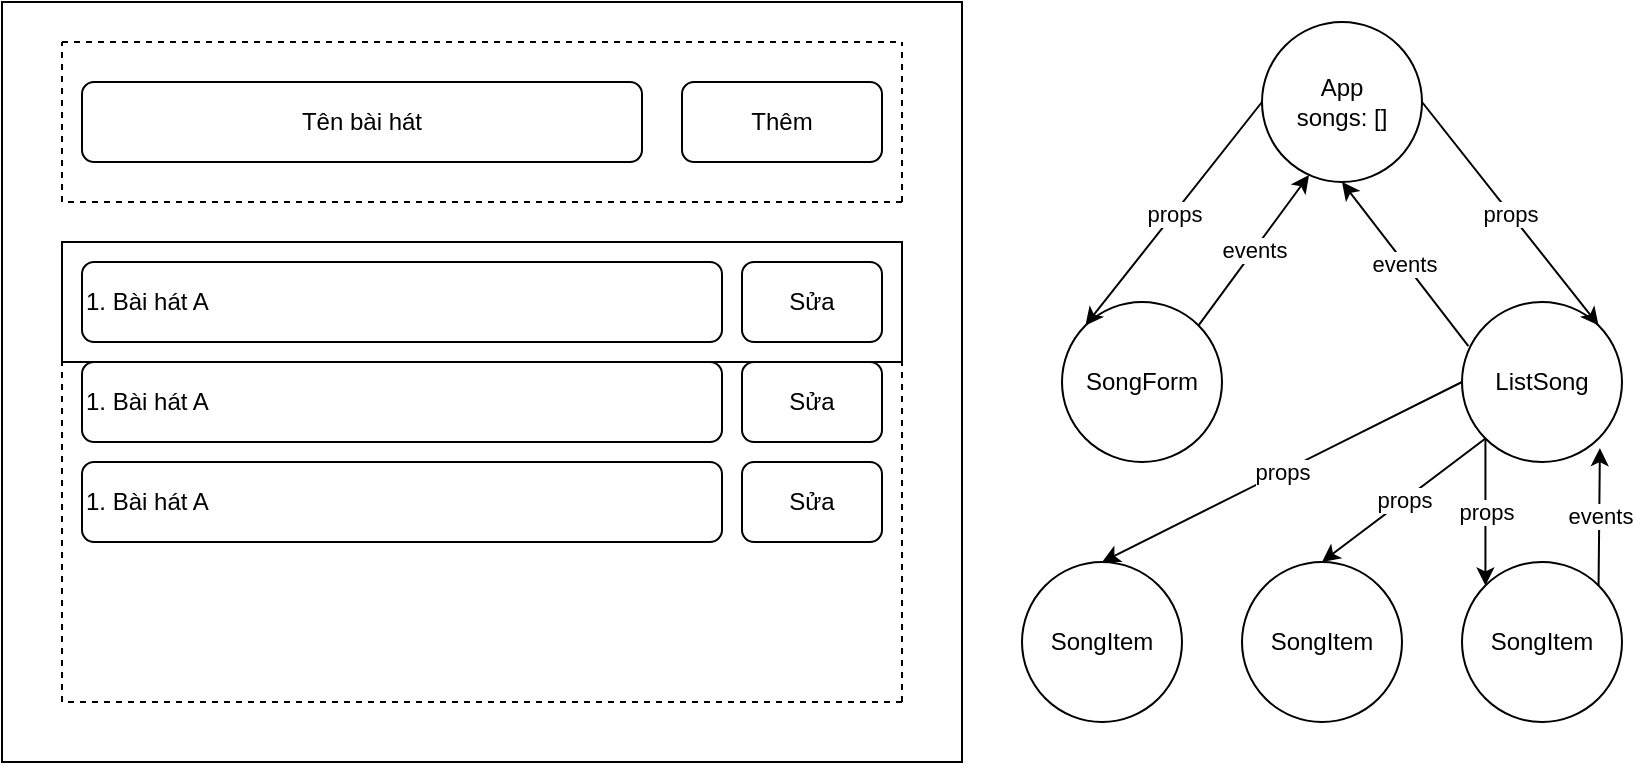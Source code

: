 <mxfile version="21.5.0" type="device">
  <diagram name="Page-1" id="XoqspSZlnsydUgbgzQ2A">
    <mxGraphModel dx="593" dy="461" grid="1" gridSize="10" guides="1" tooltips="1" connect="1" arrows="1" fold="1" page="1" pageScale="1" pageWidth="1100" pageHeight="850" math="0" shadow="0">
      <root>
        <mxCell id="0" />
        <mxCell id="1" parent="0" />
        <mxCell id="beJ6pNw2rYnG9j7BmTIq-1" value="Tên bài hát" style="rounded=1;whiteSpace=wrap;html=1;" vertex="1" parent="1">
          <mxGeometry x="280" y="200" width="280" height="40" as="geometry" />
        </mxCell>
        <mxCell id="beJ6pNw2rYnG9j7BmTIq-2" value="Thêm" style="rounded=1;whiteSpace=wrap;html=1;" vertex="1" parent="1">
          <mxGeometry x="580" y="200" width="100" height="40" as="geometry" />
        </mxCell>
        <mxCell id="beJ6pNw2rYnG9j7BmTIq-3" value="" style="endArrow=none;dashed=1;html=1;rounded=0;" edge="1" parent="1">
          <mxGeometry width="50" height="50" relative="1" as="geometry">
            <mxPoint x="270" y="180" as="sourcePoint" />
            <mxPoint x="690" y="180" as="targetPoint" />
          </mxGeometry>
        </mxCell>
        <mxCell id="beJ6pNw2rYnG9j7BmTIq-4" value="" style="endArrow=none;dashed=1;html=1;rounded=0;" edge="1" parent="1">
          <mxGeometry width="50" height="50" relative="1" as="geometry">
            <mxPoint x="270" y="260" as="sourcePoint" />
            <mxPoint x="270" y="180" as="targetPoint" />
          </mxGeometry>
        </mxCell>
        <mxCell id="beJ6pNw2rYnG9j7BmTIq-5" value="" style="endArrow=none;dashed=1;html=1;rounded=0;" edge="1" parent="1">
          <mxGeometry width="50" height="50" relative="1" as="geometry">
            <mxPoint x="690" y="260" as="sourcePoint" />
            <mxPoint x="270" y="260" as="targetPoint" />
          </mxGeometry>
        </mxCell>
        <mxCell id="beJ6pNw2rYnG9j7BmTIq-6" value="" style="endArrow=none;dashed=1;html=1;rounded=0;" edge="1" parent="1">
          <mxGeometry width="50" height="50" relative="1" as="geometry">
            <mxPoint x="690" y="260" as="sourcePoint" />
            <mxPoint x="690" y="180" as="targetPoint" />
          </mxGeometry>
        </mxCell>
        <mxCell id="beJ6pNw2rYnG9j7BmTIq-8" value="" style="endArrow=none;dashed=1;html=1;rounded=0;" edge="1" parent="1">
          <mxGeometry width="50" height="50" relative="1" as="geometry">
            <mxPoint x="270" y="280" as="sourcePoint" />
            <mxPoint x="690" y="280" as="targetPoint" />
          </mxGeometry>
        </mxCell>
        <mxCell id="beJ6pNw2rYnG9j7BmTIq-9" value="" style="endArrow=none;dashed=1;html=1;rounded=0;" edge="1" parent="1">
          <mxGeometry width="50" height="50" relative="1" as="geometry">
            <mxPoint x="270" y="510" as="sourcePoint" />
            <mxPoint x="270" y="280" as="targetPoint" />
          </mxGeometry>
        </mxCell>
        <mxCell id="beJ6pNw2rYnG9j7BmTIq-10" value="" style="endArrow=none;dashed=1;html=1;rounded=0;" edge="1" parent="1">
          <mxGeometry width="50" height="50" relative="1" as="geometry">
            <mxPoint x="690" y="510" as="sourcePoint" />
            <mxPoint x="270" y="510" as="targetPoint" />
          </mxGeometry>
        </mxCell>
        <mxCell id="beJ6pNw2rYnG9j7BmTIq-11" value="" style="endArrow=none;dashed=1;html=1;rounded=0;" edge="1" parent="1">
          <mxGeometry width="50" height="50" relative="1" as="geometry">
            <mxPoint x="690" y="510" as="sourcePoint" />
            <mxPoint x="690" y="280" as="targetPoint" />
          </mxGeometry>
        </mxCell>
        <mxCell id="beJ6pNw2rYnG9j7BmTIq-12" value="1. Bài hát A" style="rounded=1;whiteSpace=wrap;html=1;align=left;" vertex="1" parent="1">
          <mxGeometry x="280" y="290" width="320" height="40" as="geometry" />
        </mxCell>
        <mxCell id="beJ6pNw2rYnG9j7BmTIq-13" value="Sửa" style="rounded=1;whiteSpace=wrap;html=1;" vertex="1" parent="1">
          <mxGeometry x="610" y="290" width="70" height="40" as="geometry" />
        </mxCell>
        <mxCell id="beJ6pNw2rYnG9j7BmTIq-15" value="1. Bài hát A" style="rounded=1;whiteSpace=wrap;html=1;align=left;" vertex="1" parent="1">
          <mxGeometry x="280" y="340" width="320" height="40" as="geometry" />
        </mxCell>
        <mxCell id="beJ6pNw2rYnG9j7BmTIq-16" value="Sửa" style="rounded=1;whiteSpace=wrap;html=1;" vertex="1" parent="1">
          <mxGeometry x="610" y="340" width="70" height="40" as="geometry" />
        </mxCell>
        <mxCell id="beJ6pNw2rYnG9j7BmTIq-17" value="1. Bài hát A" style="rounded=1;whiteSpace=wrap;html=1;align=left;" vertex="1" parent="1">
          <mxGeometry x="280" y="390" width="320" height="40" as="geometry" />
        </mxCell>
        <mxCell id="beJ6pNw2rYnG9j7BmTIq-18" value="Sửa" style="rounded=1;whiteSpace=wrap;html=1;" vertex="1" parent="1">
          <mxGeometry x="610" y="390" width="70" height="40" as="geometry" />
        </mxCell>
        <mxCell id="beJ6pNw2rYnG9j7BmTIq-20" value="" style="rounded=0;whiteSpace=wrap;html=1;labelBackgroundColor=none;fillColor=none;" vertex="1" parent="1">
          <mxGeometry x="240" y="160" width="480" height="380" as="geometry" />
        </mxCell>
        <mxCell id="beJ6pNw2rYnG9j7BmTIq-22" value="" style="rounded=0;whiteSpace=wrap;html=1;fillColor=none;" vertex="1" parent="1">
          <mxGeometry x="270" y="280" width="420" height="60" as="geometry" />
        </mxCell>
        <mxCell id="beJ6pNw2rYnG9j7BmTIq-24" value="App&lt;br&gt;songs: []" style="ellipse;whiteSpace=wrap;html=1;aspect=fixed;" vertex="1" parent="1">
          <mxGeometry x="870" y="170" width="80" height="80" as="geometry" />
        </mxCell>
        <mxCell id="beJ6pNw2rYnG9j7BmTIq-25" value="SongForm" style="ellipse;whiteSpace=wrap;html=1;aspect=fixed;align=center;" vertex="1" parent="1">
          <mxGeometry x="770" y="310" width="80" height="80" as="geometry" />
        </mxCell>
        <mxCell id="beJ6pNw2rYnG9j7BmTIq-26" value="ListSong" style="ellipse;whiteSpace=wrap;html=1;aspect=fixed;" vertex="1" parent="1">
          <mxGeometry x="970" y="310" width="80" height="80" as="geometry" />
        </mxCell>
        <mxCell id="beJ6pNw2rYnG9j7BmTIq-27" value="SongItem" style="ellipse;whiteSpace=wrap;html=1;aspect=fixed;" vertex="1" parent="1">
          <mxGeometry x="970" y="440" width="80" height="80" as="geometry" />
        </mxCell>
        <mxCell id="beJ6pNw2rYnG9j7BmTIq-28" value="SongItem" style="ellipse;whiteSpace=wrap;html=1;aspect=fixed;" vertex="1" parent="1">
          <mxGeometry x="860" y="440" width="80" height="80" as="geometry" />
        </mxCell>
        <mxCell id="beJ6pNw2rYnG9j7BmTIq-29" value="SongItem" style="ellipse;whiteSpace=wrap;html=1;aspect=fixed;" vertex="1" parent="1">
          <mxGeometry x="750" y="440" width="80" height="80" as="geometry" />
        </mxCell>
        <mxCell id="beJ6pNw2rYnG9j7BmTIq-33" value="props" style="endArrow=classic;html=1;rounded=0;exitX=0;exitY=0.5;exitDx=0;exitDy=0;entryX=0.5;entryY=0;entryDx=0;entryDy=0;" edge="1" parent="1" source="beJ6pNw2rYnG9j7BmTIq-26" target="beJ6pNw2rYnG9j7BmTIq-29">
          <mxGeometry width="50" height="50" relative="1" as="geometry">
            <mxPoint x="870" y="420" as="sourcePoint" />
            <mxPoint x="920" y="370" as="targetPoint" />
          </mxGeometry>
        </mxCell>
        <mxCell id="beJ6pNw2rYnG9j7BmTIq-34" value="props" style="endArrow=classic;html=1;rounded=0;exitX=0;exitY=1;exitDx=0;exitDy=0;entryX=0.5;entryY=0;entryDx=0;entryDy=0;" edge="1" parent="1" source="beJ6pNw2rYnG9j7BmTIq-26" target="beJ6pNw2rYnG9j7BmTIq-28">
          <mxGeometry width="50" height="50" relative="1" as="geometry">
            <mxPoint x="870" y="420" as="sourcePoint" />
            <mxPoint x="920" y="370" as="targetPoint" />
          </mxGeometry>
        </mxCell>
        <mxCell id="beJ6pNw2rYnG9j7BmTIq-35" value="props" style="endArrow=classic;html=1;rounded=0;exitX=0;exitY=1;exitDx=0;exitDy=0;entryX=0;entryY=0;entryDx=0;entryDy=0;" edge="1" parent="1" source="beJ6pNw2rYnG9j7BmTIq-26" target="beJ6pNw2rYnG9j7BmTIq-27">
          <mxGeometry width="50" height="50" relative="1" as="geometry">
            <mxPoint x="870" y="420" as="sourcePoint" />
            <mxPoint x="920" y="370" as="targetPoint" />
          </mxGeometry>
        </mxCell>
        <mxCell id="beJ6pNw2rYnG9j7BmTIq-36" value="props" style="endArrow=classic;html=1;rounded=0;exitX=0;exitY=0.5;exitDx=0;exitDy=0;entryX=0;entryY=0;entryDx=0;entryDy=0;" edge="1" parent="1" source="beJ6pNw2rYnG9j7BmTIq-24" target="beJ6pNw2rYnG9j7BmTIq-25">
          <mxGeometry width="50" height="50" relative="1" as="geometry">
            <mxPoint x="880" y="370" as="sourcePoint" />
            <mxPoint x="930" y="320" as="targetPoint" />
          </mxGeometry>
        </mxCell>
        <mxCell id="beJ6pNw2rYnG9j7BmTIq-37" value="props" style="endArrow=classic;html=1;rounded=0;exitX=1;exitY=0.5;exitDx=0;exitDy=0;entryX=1;entryY=0;entryDx=0;entryDy=0;" edge="1" parent="1" source="beJ6pNw2rYnG9j7BmTIq-24" target="beJ6pNw2rYnG9j7BmTIq-26">
          <mxGeometry width="50" height="50" relative="1" as="geometry">
            <mxPoint x="880" y="370" as="sourcePoint" />
            <mxPoint x="930" y="320" as="targetPoint" />
          </mxGeometry>
        </mxCell>
        <mxCell id="beJ6pNw2rYnG9j7BmTIq-38" value="events" style="endArrow=classic;html=1;rounded=0;exitX=1;exitY=0;exitDx=0;exitDy=0;entryX=0.294;entryY=0.956;entryDx=0;entryDy=0;entryPerimeter=0;" edge="1" parent="1" source="beJ6pNw2rYnG9j7BmTIq-25" target="beJ6pNw2rYnG9j7BmTIq-24">
          <mxGeometry width="50" height="50" relative="1" as="geometry">
            <mxPoint x="880" y="370" as="sourcePoint" />
            <mxPoint x="890" y="250" as="targetPoint" />
          </mxGeometry>
        </mxCell>
        <mxCell id="beJ6pNw2rYnG9j7BmTIq-39" value="events" style="endArrow=classic;html=1;rounded=0;exitX=1;exitY=0;exitDx=0;exitDy=0;entryX=0.862;entryY=0.913;entryDx=0;entryDy=0;entryPerimeter=0;" edge="1" parent="1" source="beJ6pNw2rYnG9j7BmTIq-27" target="beJ6pNw2rYnG9j7BmTIq-26">
          <mxGeometry width="50" height="50" relative="1" as="geometry">
            <mxPoint x="880" y="370" as="sourcePoint" />
            <mxPoint x="930" y="320" as="targetPoint" />
          </mxGeometry>
        </mxCell>
        <mxCell id="beJ6pNw2rYnG9j7BmTIq-40" value="events" style="endArrow=classic;html=1;rounded=0;exitX=0.04;exitY=0.276;exitDx=0;exitDy=0;entryX=0.5;entryY=1;entryDx=0;entryDy=0;exitPerimeter=0;" edge="1" parent="1" source="beJ6pNw2rYnG9j7BmTIq-26" target="beJ6pNw2rYnG9j7BmTIq-24">
          <mxGeometry width="50" height="50" relative="1" as="geometry">
            <mxPoint x="1048" y="462" as="sourcePoint" />
            <mxPoint x="1049" y="393" as="targetPoint" />
          </mxGeometry>
        </mxCell>
      </root>
    </mxGraphModel>
  </diagram>
</mxfile>
